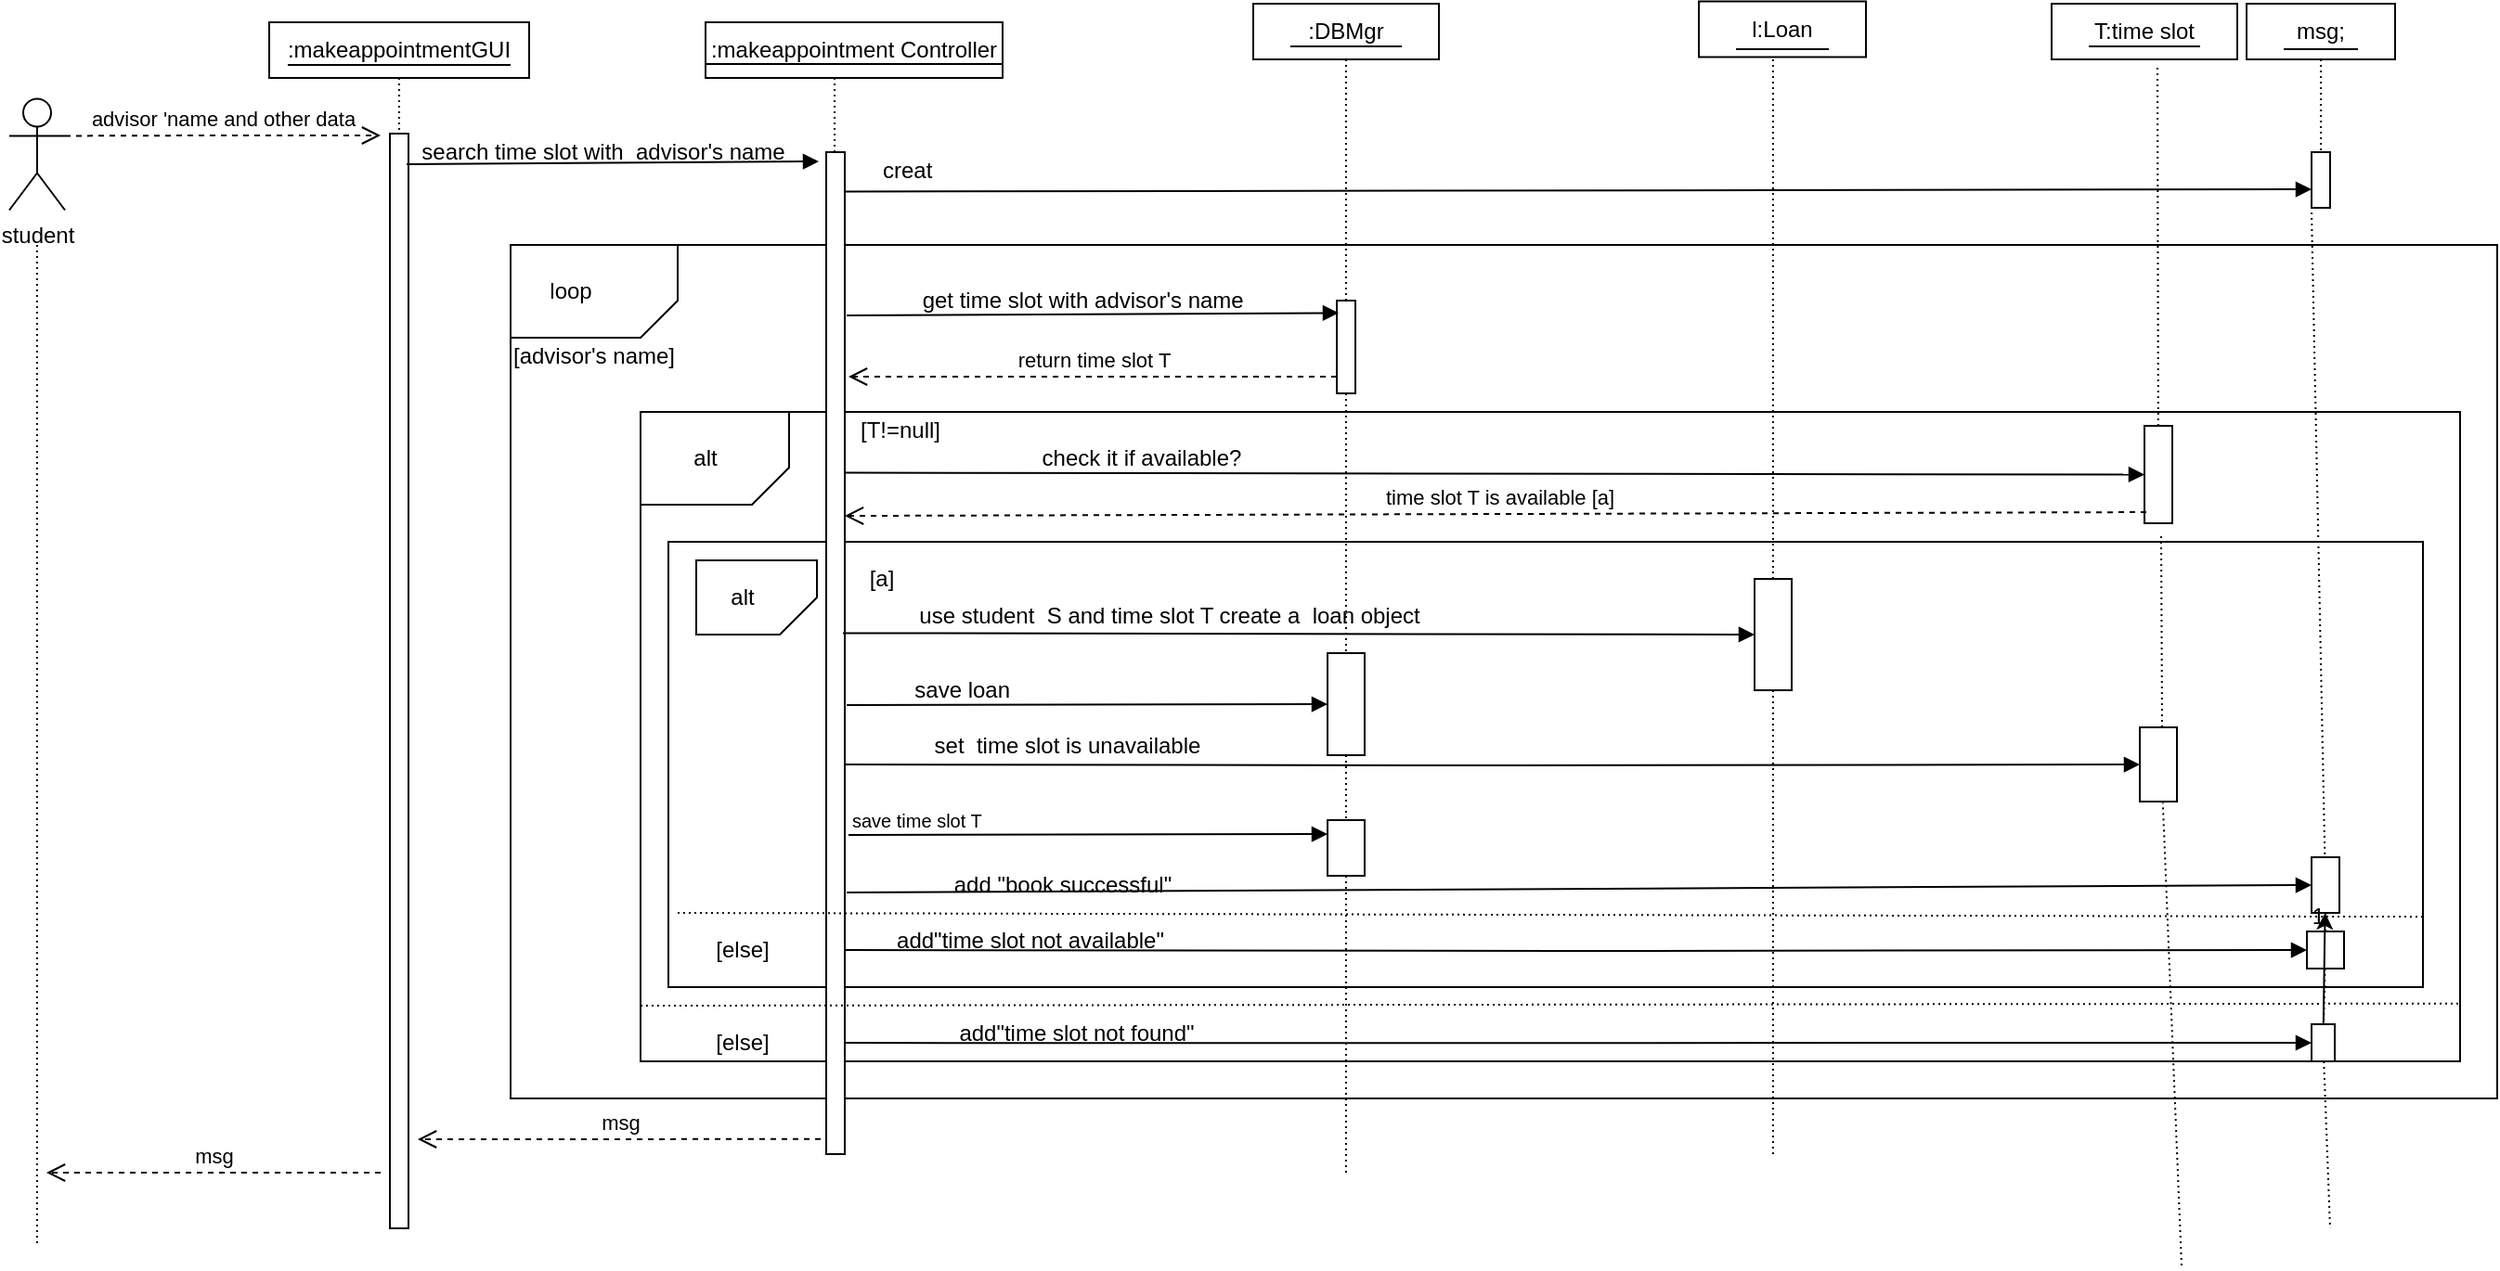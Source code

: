 <mxfile version="12.7.6" type="github">
  <diagram id="WHALTJetp1jljA18ekBK" name="第 1 页">
    <mxGraphModel dx="1426" dy="842" grid="1" gridSize="10" guides="1" tooltips="1" connect="1" arrows="1" fold="1" page="1" pageScale="1" pageWidth="850" pageHeight="1100" background="#ffffff" math="0" shadow="0">
      <root>
        <mxCell id="0" />
        <mxCell id="1" parent="0" />
        <mxCell id="HX2W6YqDFa2ISBYgyvUh-50" value="" style="rounded=0;whiteSpace=wrap;html=1;" parent="1" vertex="1">
          <mxGeometry x="320" y="350" width="1070" height="460" as="geometry" />
        </mxCell>
        <mxCell id="WOuQzC1wbdeDhDOzNf2w-1" value="student" style="shape=umlActor;verticalLabelPosition=bottom;labelBackgroundColor=#ffffff;verticalAlign=top;html=1;" parent="1" vertex="1">
          <mxGeometry x="50" y="271.25" width="30" height="60" as="geometry" />
        </mxCell>
        <mxCell id="HX2W6YqDFa2ISBYgyvUh-4" value=":makeappointment Controller" style="rounded=0;whiteSpace=wrap;html=1;" parent="1" vertex="1">
          <mxGeometry x="425" y="230" width="160" height="30" as="geometry" />
        </mxCell>
        <mxCell id="HX2W6YqDFa2ISBYgyvUh-6" value="l:Loan" style="rounded=0;whiteSpace=wrap;html=1;" parent="1" vertex="1">
          <mxGeometry x="960" y="218.75" width="90" height="30" as="geometry" />
        </mxCell>
        <mxCell id="HX2W6YqDFa2ISBYgyvUh-10" value="msg;" style="rounded=0;whiteSpace=wrap;html=1;" parent="1" vertex="1">
          <mxGeometry x="1255" y="220" width="80" height="30" as="geometry" />
        </mxCell>
        <mxCell id="HX2W6YqDFa2ISBYgyvUh-11" value="" style="rounded=0;whiteSpace=wrap;html=1;" parent="1" vertex="1">
          <mxGeometry x="190" y="230" width="140" height="30" as="geometry" />
        </mxCell>
        <mxCell id="HX2W6YqDFa2ISBYgyvUh-13" value="" style="endArrow=none;html=1;rounded=0;dashed=1;dashPattern=1 2;" parent="1" edge="1">
          <mxGeometry relative="1" as="geometry">
            <mxPoint x="65" y="350" as="sourcePoint" />
            <mxPoint x="65" y="890" as="targetPoint" />
          </mxGeometry>
        </mxCell>
        <mxCell id="HX2W6YqDFa2ISBYgyvUh-14" value="" style="resizable=0;html=1;align=right;verticalAlign=bottom;" parent="HX2W6YqDFa2ISBYgyvUh-13" connectable="0" vertex="1">
          <mxGeometry x="1" relative="1" as="geometry" />
        </mxCell>
        <mxCell id="HX2W6YqDFa2ISBYgyvUh-15" value=":makeappointmentGUI" style="text;html=1;strokeColor=none;fillColor=none;align=center;verticalAlign=middle;whiteSpace=wrap;rounded=0;" parent="1" vertex="1">
          <mxGeometry x="226.25" y="218.75" width="67.5" height="52.5" as="geometry" />
        </mxCell>
        <mxCell id="HX2W6YqDFa2ISBYgyvUh-17" value="" style="endArrow=none;html=1;" parent="1" edge="1">
          <mxGeometry width="50" height="50" relative="1" as="geometry">
            <mxPoint x="200" y="253" as="sourcePoint" />
            <mxPoint x="320" y="253" as="targetPoint" />
          </mxGeometry>
        </mxCell>
        <mxCell id="HX2W6YqDFa2ISBYgyvUh-18" value="" style="endArrow=none;html=1;entryX=1;entryY=0.75;entryDx=0;entryDy=0;exitX=0;exitY=0.75;exitDx=0;exitDy=0;" parent="1" source="HX2W6YqDFa2ISBYgyvUh-4" target="HX2W6YqDFa2ISBYgyvUh-4" edge="1">
          <mxGeometry width="50" height="50" relative="1" as="geometry">
            <mxPoint x="420" y="340" as="sourcePoint" />
            <mxPoint x="470" y="290" as="targetPoint" />
          </mxGeometry>
        </mxCell>
        <mxCell id="HX2W6YqDFa2ISBYgyvUh-19" value="" style="endArrow=none;html=1;" parent="1" source="HX2W6YqDFa2ISBYgyvUh-5" edge="1">
          <mxGeometry width="50" height="50" relative="1" as="geometry">
            <mxPoint x="750" y="244.5" as="sourcePoint" />
            <mxPoint x="810" y="244.5" as="targetPoint" />
            <Array as="points">
              <mxPoint x="780" y="245" />
            </Array>
          </mxGeometry>
        </mxCell>
        <mxCell id="HX2W6YqDFa2ISBYgyvUh-20" value="" style="endArrow=none;html=1;" parent="1" edge="1">
          <mxGeometry width="50" height="50" relative="1" as="geometry">
            <mxPoint x="980" y="244.5" as="sourcePoint" />
            <mxPoint x="1030" y="244.5" as="targetPoint" />
            <Array as="points">
              <mxPoint x="1020" y="244.5" />
            </Array>
          </mxGeometry>
        </mxCell>
        <mxCell id="HX2W6YqDFa2ISBYgyvUh-21" value="" style="endArrow=none;html=1;" parent="1" edge="1">
          <mxGeometry width="50" height="50" relative="1" as="geometry">
            <mxPoint x="1275" y="244.5" as="sourcePoint" />
            <mxPoint x="1315" y="244.5" as="targetPoint" />
          </mxGeometry>
        </mxCell>
        <mxCell id="HX2W6YqDFa2ISBYgyvUh-22" value="" style="endArrow=none;html=1;" parent="1" source="HX2W6YqDFa2ISBYgyvUh-9" edge="1">
          <mxGeometry width="50" height="50" relative="1" as="geometry">
            <mxPoint x="1170" y="244.5" as="sourcePoint" />
            <mxPoint x="1230" y="244.5" as="targetPoint" />
          </mxGeometry>
        </mxCell>
        <mxCell id="HX2W6YqDFa2ISBYgyvUh-23" value="advisor &#39;name and other data" style="html=1;verticalAlign=bottom;endArrow=open;dashed=1;endSize=8;exitX=1;exitY=0.333;exitDx=0;exitDy=0;exitPerimeter=0;" parent="1" source="WOuQzC1wbdeDhDOzNf2w-1" edge="1">
          <mxGeometry relative="1" as="geometry">
            <mxPoint x="160" y="330" as="sourcePoint" />
            <mxPoint x="250" y="291" as="targetPoint" />
            <Array as="points">
              <mxPoint x="160" y="291" />
            </Array>
          </mxGeometry>
        </mxCell>
        <mxCell id="HX2W6YqDFa2ISBYgyvUh-9" value="T:time slot" style="rounded=0;whiteSpace=wrap;html=1;" parent="1" vertex="1">
          <mxGeometry x="1150" y="220" width="100" height="30" as="geometry" />
        </mxCell>
        <mxCell id="HX2W6YqDFa2ISBYgyvUh-25" value="" style="endArrow=none;html=1;rounded=0;" parent="1" edge="1">
          <mxGeometry relative="1" as="geometry">
            <mxPoint x="1170" y="243" as="sourcePoint" />
            <mxPoint x="1230" y="243" as="targetPoint" />
          </mxGeometry>
        </mxCell>
        <mxCell id="HX2W6YqDFa2ISBYgyvUh-5" value=":DBMgr" style="rounded=0;whiteSpace=wrap;html=1;" parent="1" vertex="1">
          <mxGeometry x="720" y="220" width="100" height="30" as="geometry" />
        </mxCell>
        <mxCell id="HX2W6YqDFa2ISBYgyvUh-27" value="" style="endArrow=none;html=1;rounded=0;" parent="1" edge="1">
          <mxGeometry relative="1" as="geometry">
            <mxPoint x="740" y="243" as="sourcePoint" />
            <mxPoint x="800" y="243" as="targetPoint" />
          </mxGeometry>
        </mxCell>
        <mxCell id="HX2W6YqDFa2ISBYgyvUh-28" value="" style="endArrow=none;html=1;rounded=0;dashed=1;dashPattern=1 2;" parent="1" edge="1">
          <mxGeometry relative="1" as="geometry">
            <mxPoint x="260" y="260" as="sourcePoint" />
            <mxPoint x="260" y="350" as="targetPoint" />
          </mxGeometry>
        </mxCell>
        <mxCell id="HX2W6YqDFa2ISBYgyvUh-31" value="" style="rounded=0;whiteSpace=wrap;html=1;" parent="1" vertex="1">
          <mxGeometry x="255" y="290" width="10" height="590" as="geometry" />
        </mxCell>
        <mxCell id="HX2W6YqDFa2ISBYgyvUh-34" value="" style="endArrow=block;endFill=1;html=1;align=left;verticalAlign=top;exitX=0.9;exitY=0.028;exitDx=0;exitDy=0;exitPerimeter=0;" parent="1" source="HX2W6YqDFa2ISBYgyvUh-31" edge="1">
          <mxGeometry x="-1" relative="1" as="geometry">
            <mxPoint x="290" y="360" as="sourcePoint" />
            <mxPoint x="486" y="305" as="targetPoint" />
          </mxGeometry>
        </mxCell>
        <mxCell id="HX2W6YqDFa2ISBYgyvUh-36" value="" style="endArrow=none;html=1;rounded=0;dashed=1;dashPattern=1 2;" parent="1" edge="1">
          <mxGeometry relative="1" as="geometry">
            <mxPoint x="494.5" y="300" as="sourcePoint" />
            <mxPoint x="494.5" y="260" as="targetPoint" />
          </mxGeometry>
        </mxCell>
        <mxCell id="HX2W6YqDFa2ISBYgyvUh-40" value="search time slot with &amp;nbsp;advisor&#39;s name" style="text;html=1;strokeColor=none;fillColor=none;align=center;verticalAlign=middle;whiteSpace=wrap;rounded=0;" parent="1" vertex="1">
          <mxGeometry x="270" y="290" width="200" height="20" as="geometry" />
        </mxCell>
        <mxCell id="HX2W6YqDFa2ISBYgyvUh-41" value="" style="endArrow=block;endFill=1;html=1;align=left;verticalAlign=top;" parent="1" edge="1">
          <mxGeometry x="-1" relative="1" as="geometry">
            <mxPoint x="500" y="321.25" as="sourcePoint" />
            <mxPoint x="1290" y="320" as="targetPoint" />
          </mxGeometry>
        </mxCell>
        <mxCell id="HX2W6YqDFa2ISBYgyvUh-43" value="" style="endArrow=none;html=1;rounded=0;dashed=1;dashPattern=1 2;exitX=0.5;exitY=1;exitDx=0;exitDy=0;entryX=0.5;entryY=0;entryDx=0;entryDy=0;" parent="1" source="HX2W6YqDFa2ISBYgyvUh-10" target="HX2W6YqDFa2ISBYgyvUh-45" edge="1">
          <mxGeometry relative="1" as="geometry">
            <mxPoint x="1540" y="330" as="sourcePoint" />
            <mxPoint x="1380" y="290" as="targetPoint" />
          </mxGeometry>
        </mxCell>
        <mxCell id="HX2W6YqDFa2ISBYgyvUh-45" value="" style="rounded=0;whiteSpace=wrap;html=1;" parent="1" vertex="1">
          <mxGeometry x="1290" y="300" width="10" height="30" as="geometry" />
        </mxCell>
        <mxCell id="HX2W6YqDFa2ISBYgyvUh-46" style="edgeStyle=none;rounded=0;orthogonalLoop=1;jettySize=auto;html=1;entryX=0;entryY=0.4;entryDx=0;entryDy=0;entryPerimeter=0;" parent="1" source="HX2W6YqDFa2ISBYgyvUh-45" target="HX2W6YqDFa2ISBYgyvUh-45" edge="1">
          <mxGeometry relative="1" as="geometry" />
        </mxCell>
        <mxCell id="HX2W6YqDFa2ISBYgyvUh-47" value="creat&amp;nbsp;" style="text;html=1;align=center;verticalAlign=middle;resizable=0;points=[];autosize=1;" parent="1" vertex="1">
          <mxGeometry x="510" y="300" width="50" height="20" as="geometry" />
        </mxCell>
        <mxCell id="HX2W6YqDFa2ISBYgyvUh-49" value="" style="verticalLabelPosition=bottom;verticalAlign=top;html=1;shape=card;whiteSpace=wrap;size=20;arcSize=12;direction=west;" parent="1" vertex="1">
          <mxGeometry x="320" y="350" width="90" height="50" as="geometry" />
        </mxCell>
        <mxCell id="HX2W6YqDFa2ISBYgyvUh-51" value="loop" style="text;html=1;strokeColor=none;fillColor=none;align=center;verticalAlign=middle;whiteSpace=wrap;rounded=0;" parent="1" vertex="1">
          <mxGeometry x="330" y="360" width="45" height="30" as="geometry" />
        </mxCell>
        <mxCell id="HX2W6YqDFa2ISBYgyvUh-52" value="" style="endArrow=none;html=1;rounded=0;dashed=1;dashPattern=1 2;exitX=0.5;exitY=1;exitDx=0;exitDy=0;" parent="1" source="HX2W6YqDFa2ISBYgyvUh-5" edge="1">
          <mxGeometry relative="1" as="geometry">
            <mxPoint x="760" y="280" as="sourcePoint" />
            <mxPoint x="770" y="380" as="targetPoint" />
          </mxGeometry>
        </mxCell>
        <mxCell id="HX2W6YqDFa2ISBYgyvUh-54" value="" style="rounded=0;whiteSpace=wrap;html=1;" parent="1" vertex="1">
          <mxGeometry x="765" y="380" width="10" height="50" as="geometry" />
        </mxCell>
        <mxCell id="HX2W6YqDFa2ISBYgyvUh-55" value="" style="endArrow=block;endFill=1;html=1;align=left;verticalAlign=top;exitX=1.1;exitY=0.163;exitDx=0;exitDy=0;exitPerimeter=0;entryX=0.1;entryY=0.133;entryDx=0;entryDy=0;entryPerimeter=0;" parent="1" source="HX2W6YqDFa2ISBYgyvUh-38" target="HX2W6YqDFa2ISBYgyvUh-54" edge="1">
          <mxGeometry x="-1" relative="1" as="geometry">
            <mxPoint x="500" y="380" as="sourcePoint" />
            <mxPoint x="750" y="393" as="targetPoint" />
          </mxGeometry>
        </mxCell>
        <mxCell id="HX2W6YqDFa2ISBYgyvUh-58" value="get time slot with advisor&#39;s name&amp;nbsp;" style="text;html=1;strokeColor=none;fillColor=none;align=center;verticalAlign=middle;whiteSpace=wrap;rounded=0;" parent="1" vertex="1">
          <mxGeometry x="520" y="370" width="220" height="20" as="geometry" />
        </mxCell>
        <mxCell id="HX2W6YqDFa2ISBYgyvUh-60" value="return time slot T" style="html=1;verticalAlign=bottom;endArrow=open;dashed=1;endSize=8;" parent="1" edge="1">
          <mxGeometry relative="1" as="geometry">
            <mxPoint x="765" y="421" as="sourcePoint" />
            <mxPoint x="502" y="421" as="targetPoint" />
          </mxGeometry>
        </mxCell>
        <mxCell id="HX2W6YqDFa2ISBYgyvUh-62" value="[advisor&#39;s name]" style="text;html=1;strokeColor=none;fillColor=none;align=center;verticalAlign=middle;whiteSpace=wrap;rounded=0;" parent="1" vertex="1">
          <mxGeometry x="320" y="400" width="90" height="20" as="geometry" />
        </mxCell>
        <mxCell id="HX2W6YqDFa2ISBYgyvUh-63" value="" style="rounded=0;whiteSpace=wrap;html=1;" parent="1" vertex="1">
          <mxGeometry x="390" y="440" width="980" height="350" as="geometry" />
        </mxCell>
        <mxCell id="HX2W6YqDFa2ISBYgyvUh-64" value="" style="verticalLabelPosition=bottom;verticalAlign=top;html=1;shape=card;whiteSpace=wrap;size=20;arcSize=12;direction=west;" parent="1" vertex="1">
          <mxGeometry x="390" y="440" width="80" height="50" as="geometry" />
        </mxCell>
        <mxCell id="HX2W6YqDFa2ISBYgyvUh-65" value="alt" style="text;html=1;strokeColor=none;fillColor=none;align=center;verticalAlign=middle;whiteSpace=wrap;rounded=0;" parent="1" vertex="1">
          <mxGeometry x="405" y="455" width="40" height="20" as="geometry" />
        </mxCell>
        <mxCell id="HX2W6YqDFa2ISBYgyvUh-66" value="" style="endArrow=none;html=1;rounded=0;dashed=1;dashPattern=1 2;entryX=0.57;entryY=1.1;entryDx=0;entryDy=0;entryPerimeter=0;" parent="1" source="HX2W6YqDFa2ISBYgyvUh-68" target="HX2W6YqDFa2ISBYgyvUh-9" edge="1">
          <mxGeometry relative="1" as="geometry">
            <mxPoint x="1207" y="900" as="sourcePoint" />
            <mxPoint x="1290" y="280" as="targetPoint" />
          </mxGeometry>
        </mxCell>
        <mxCell id="HX2W6YqDFa2ISBYgyvUh-68" value="" style="rounded=0;whiteSpace=wrap;html=1;" parent="1" vertex="1">
          <mxGeometry x="1200" y="447.5" width="15" height="52.5" as="geometry" />
        </mxCell>
        <mxCell id="HX2W6YqDFa2ISBYgyvUh-70" value="[T!=null]" style="text;html=1;strokeColor=none;fillColor=none;align=center;verticalAlign=middle;whiteSpace=wrap;rounded=0;" parent="1" vertex="1">
          <mxGeometry x="510" y="440" width="40" height="20" as="geometry" />
        </mxCell>
        <mxCell id="HX2W6YqDFa2ISBYgyvUh-71" value="" style="endArrow=block;endFill=1;html=1;align=left;verticalAlign=top;entryX=0;entryY=0.5;entryDx=0;entryDy=0;exitX=0.8;exitY=0.32;exitDx=0;exitDy=0;exitPerimeter=0;" parent="1" source="HX2W6YqDFa2ISBYgyvUh-38" target="HX2W6YqDFa2ISBYgyvUh-68" edge="1">
          <mxGeometry x="-1" relative="1" as="geometry">
            <mxPoint x="500" y="470" as="sourcePoint" />
            <mxPoint x="660" y="470" as="targetPoint" />
          </mxGeometry>
        </mxCell>
        <mxCell id="HX2W6YqDFa2ISBYgyvUh-73" value="check it if available?" style="text;html=1;strokeColor=none;fillColor=none;align=center;verticalAlign=middle;whiteSpace=wrap;rounded=0;" parent="1" vertex="1">
          <mxGeometry x="580" y="455" width="160" height="20" as="geometry" />
        </mxCell>
        <mxCell id="HX2W6YqDFa2ISBYgyvUh-74" value="&amp;nbsp;time slot T is available [a]" style="html=1;verticalAlign=bottom;endArrow=open;dashed=1;endSize=8;entryX=1;entryY=0.363;entryDx=0;entryDy=0;entryPerimeter=0;exitX=0.067;exitY=0.886;exitDx=0;exitDy=0;exitPerimeter=0;" parent="1" source="HX2W6YqDFa2ISBYgyvUh-68" target="HX2W6YqDFa2ISBYgyvUh-38" edge="1">
          <mxGeometry relative="1" as="geometry">
            <mxPoint x="783" y="480" as="sourcePoint" />
            <mxPoint x="520" y="480" as="targetPoint" />
          </mxGeometry>
        </mxCell>
        <mxCell id="HX2W6YqDFa2ISBYgyvUh-75" value="" style="rounded=0;whiteSpace=wrap;html=1;" parent="1" vertex="1">
          <mxGeometry x="405" y="510" width="945" height="240" as="geometry" />
        </mxCell>
        <mxCell id="HX2W6YqDFa2ISBYgyvUh-38" value="" style="rounded=0;whiteSpace=wrap;html=1;" parent="1" vertex="1">
          <mxGeometry x="490" y="300" width="10" height="540" as="geometry" />
        </mxCell>
        <mxCell id="HX2W6YqDFa2ISBYgyvUh-69" value="" style="endArrow=none;html=1;rounded=0;dashed=1;dashPattern=1 2;exitX=0.6;exitY=0;exitDx=0;exitDy=0;exitPerimeter=0;" parent="1" source="HX2W6YqDFa2ISBYgyvUh-96" edge="1">
          <mxGeometry relative="1" as="geometry">
            <mxPoint x="1207" y="900" as="sourcePoint" />
            <mxPoint x="1209" y="505" as="targetPoint" />
          </mxGeometry>
        </mxCell>
        <mxCell id="HX2W6YqDFa2ISBYgyvUh-78" style="edgeStyle=none;rounded=0;orthogonalLoop=1;jettySize=auto;html=1;exitX=0;exitY=0;exitDx=10;exitDy=10;exitPerimeter=0;entryX=0.75;entryY=1;entryDx=0;entryDy=0;" parent="1" source="HX2W6YqDFa2ISBYgyvUh-76" target="HX2W6YqDFa2ISBYgyvUh-77" edge="1">
          <mxGeometry relative="1" as="geometry" />
        </mxCell>
        <mxCell id="HX2W6YqDFa2ISBYgyvUh-76" value="" style="verticalLabelPosition=bottom;verticalAlign=top;html=1;shape=card;whiteSpace=wrap;size=20;arcSize=12;direction=west;" parent="1" vertex="1">
          <mxGeometry x="420" y="520" width="65" height="40" as="geometry" />
        </mxCell>
        <mxCell id="HX2W6YqDFa2ISBYgyvUh-77" value="alt" style="text;html=1;strokeColor=none;fillColor=none;align=center;verticalAlign=middle;whiteSpace=wrap;rounded=0;" parent="1" vertex="1">
          <mxGeometry x="425" y="530" width="40" height="20" as="geometry" />
        </mxCell>
        <mxCell id="HX2W6YqDFa2ISBYgyvUh-79" value="" style="endArrow=none;html=1;rounded=0;dashed=1;dashPattern=1 2;" parent="1" source="HX2W6YqDFa2ISBYgyvUh-109" edge="1">
          <mxGeometry relative="1" as="geometry">
            <mxPoint x="770" y="430" as="sourcePoint" />
            <mxPoint x="770" y="850" as="targetPoint" />
          </mxGeometry>
        </mxCell>
        <mxCell id="HX2W6YqDFa2ISBYgyvUh-81" value="" style="endArrow=block;endFill=1;html=1;align=left;verticalAlign=top;exitX=0.9;exitY=0.48;exitDx=0;exitDy=0;exitPerimeter=0;entryX=0;entryY=0.5;entryDx=0;entryDy=0;" parent="1" source="HX2W6YqDFa2ISBYgyvUh-38" target="HX2W6YqDFa2ISBYgyvUh-85" edge="1">
          <mxGeometry x="-1" relative="1" as="geometry">
            <mxPoint x="840" y="559" as="sourcePoint" />
            <mxPoint x="980" y="559" as="targetPoint" />
          </mxGeometry>
        </mxCell>
        <mxCell id="HX2W6YqDFa2ISBYgyvUh-83" value="" style="endArrow=none;html=1;rounded=0;dashed=1;dashPattern=1 2;" parent="1" source="HX2W6YqDFa2ISBYgyvUh-85" edge="1">
          <mxGeometry relative="1" as="geometry">
            <mxPoint x="1000" y="250" as="sourcePoint" />
            <mxPoint x="1000" y="840" as="targetPoint" />
          </mxGeometry>
        </mxCell>
        <mxCell id="HX2W6YqDFa2ISBYgyvUh-85" value="" style="rounded=0;whiteSpace=wrap;html=1;" parent="1" vertex="1">
          <mxGeometry x="990" y="530" width="20" height="60" as="geometry" />
        </mxCell>
        <mxCell id="HX2W6YqDFa2ISBYgyvUh-86" value="" style="endArrow=none;html=1;rounded=0;dashed=1;dashPattern=1 2;" parent="1" target="HX2W6YqDFa2ISBYgyvUh-85" edge="1">
          <mxGeometry relative="1" as="geometry">
            <mxPoint x="1000" y="250" as="sourcePoint" />
            <mxPoint x="1000" y="840" as="targetPoint" />
          </mxGeometry>
        </mxCell>
        <mxCell id="HX2W6YqDFa2ISBYgyvUh-87" value="[a]" style="text;html=1;strokeColor=none;fillColor=none;align=center;verticalAlign=middle;whiteSpace=wrap;rounded=0;" parent="1" vertex="1">
          <mxGeometry x="500" y="520" width="40" height="20" as="geometry" />
        </mxCell>
        <mxCell id="HX2W6YqDFa2ISBYgyvUh-88" value="use student &amp;nbsp;S and time slot T create a &amp;nbsp;loan object" style="text;html=1;strokeColor=none;fillColor=none;align=center;verticalAlign=middle;whiteSpace=wrap;rounded=0;" parent="1" vertex="1">
          <mxGeometry x="520" y="540" width="310" height="20" as="geometry" />
        </mxCell>
        <mxCell id="HX2W6YqDFa2ISBYgyvUh-89" value="" style="endArrow=block;endFill=1;html=1;align=left;verticalAlign=top;entryX=0;entryY=0.5;entryDx=0;entryDy=0;" parent="1" target="HX2W6YqDFa2ISBYgyvUh-91" edge="1">
          <mxGeometry x="-0.693" y="-26" relative="1" as="geometry">
            <mxPoint x="501" y="598" as="sourcePoint" />
            <mxPoint x="660" y="579.5" as="targetPoint" />
            <mxPoint as="offset" />
          </mxGeometry>
        </mxCell>
        <mxCell id="HX2W6YqDFa2ISBYgyvUh-91" value="" style="rounded=0;whiteSpace=wrap;html=1;" parent="1" vertex="1">
          <mxGeometry x="760" y="570" width="20" height="55" as="geometry" />
        </mxCell>
        <mxCell id="HX2W6YqDFa2ISBYgyvUh-92" value="" style="endArrow=none;html=1;rounded=0;dashed=1;dashPattern=1 2;" parent="1" target="HX2W6YqDFa2ISBYgyvUh-91" edge="1">
          <mxGeometry relative="1" as="geometry">
            <mxPoint x="770" y="430" as="sourcePoint" />
            <mxPoint x="770" y="850" as="targetPoint" />
          </mxGeometry>
        </mxCell>
        <mxCell id="HX2W6YqDFa2ISBYgyvUh-93" value="save loan&amp;nbsp;" style="text;html=1;strokeColor=none;fillColor=none;align=center;verticalAlign=middle;whiteSpace=wrap;rounded=0;" parent="1" vertex="1">
          <mxGeometry x="510" y="580" width="110" height="20" as="geometry" />
        </mxCell>
        <mxCell id="HX2W6YqDFa2ISBYgyvUh-94" value="" style="endArrow=block;endFill=1;html=1;edgeStyle=orthogonalEdgeStyle;align=left;verticalAlign=top;entryX=0;entryY=0.5;entryDx=0;entryDy=0;" parent="1" target="HX2W6YqDFa2ISBYgyvUh-96" edge="1">
          <mxGeometry x="-1" relative="1" as="geometry">
            <mxPoint x="500" y="630" as="sourcePoint" />
            <mxPoint x="1150" y="630" as="targetPoint" />
          </mxGeometry>
        </mxCell>
        <mxCell id="HX2W6YqDFa2ISBYgyvUh-96" value="" style="rounded=0;whiteSpace=wrap;html=1;" parent="1" vertex="1">
          <mxGeometry x="1197.5" y="610" width="20" height="40" as="geometry" />
        </mxCell>
        <mxCell id="HX2W6YqDFa2ISBYgyvUh-98" value="" style="endArrow=none;html=1;rounded=0;dashed=1;dashPattern=1 2;entryX=0.62;entryY=1.017;entryDx=0;entryDy=0;entryPerimeter=0;" parent="1" target="HX2W6YqDFa2ISBYgyvUh-96" edge="1">
          <mxGeometry relative="1" as="geometry">
            <mxPoint x="1220" y="900" as="sourcePoint" />
            <mxPoint x="1209" y="505" as="targetPoint" />
          </mxGeometry>
        </mxCell>
        <mxCell id="HX2W6YqDFa2ISBYgyvUh-99" value="set &amp;nbsp;time slot is unavailable" style="text;html=1;strokeColor=none;fillColor=none;align=center;verticalAlign=middle;whiteSpace=wrap;rounded=0;" parent="1" vertex="1">
          <mxGeometry x="520" y="610" width="200" height="20" as="geometry" />
        </mxCell>
        <mxCell id="HX2W6YqDFa2ISBYgyvUh-100" value="" style="endArrow=none;html=1;rounded=0;dashed=1;dashPattern=1 2;" parent="1" source="HX2W6YqDFa2ISBYgyvUh-133" edge="1">
          <mxGeometry relative="1" as="geometry">
            <mxPoint x="1290" y="332.5" as="sourcePoint" />
            <mxPoint x="1300" y="880" as="targetPoint" />
          </mxGeometry>
        </mxCell>
        <mxCell id="HX2W6YqDFa2ISBYgyvUh-107" value="" style="endArrow=block;endFill=1;html=1;align=left;verticalAlign=top;entryX=0;entryY=0.25;entryDx=0;entryDy=0;" parent="1" target="HX2W6YqDFa2ISBYgyvUh-109" edge="1">
          <mxGeometry x="-1" relative="1" as="geometry">
            <mxPoint x="502" y="668" as="sourcePoint" />
            <mxPoint x="660" y="660" as="targetPoint" />
          </mxGeometry>
        </mxCell>
        <mxCell id="HX2W6YqDFa2ISBYgyvUh-108" value="save time slot T" style="resizable=0;html=1;align=left;verticalAlign=bottom;labelBackgroundColor=#ffffff;fontSize=10;" parent="HX2W6YqDFa2ISBYgyvUh-107" connectable="0" vertex="1">
          <mxGeometry x="-1" relative="1" as="geometry" />
        </mxCell>
        <mxCell id="HX2W6YqDFa2ISBYgyvUh-109" value="" style="rounded=0;whiteSpace=wrap;html=1;" parent="1" vertex="1">
          <mxGeometry x="760" y="660" width="20" height="30" as="geometry" />
        </mxCell>
        <mxCell id="HX2W6YqDFa2ISBYgyvUh-110" value="" style="endArrow=none;html=1;rounded=0;dashed=1;dashPattern=1 2;" parent="1" source="HX2W6YqDFa2ISBYgyvUh-91" target="HX2W6YqDFa2ISBYgyvUh-109" edge="1">
          <mxGeometry relative="1" as="geometry">
            <mxPoint x="770" y="625" as="sourcePoint" />
            <mxPoint x="770" y="850" as="targetPoint" />
          </mxGeometry>
        </mxCell>
        <mxCell id="HX2W6YqDFa2ISBYgyvUh-111" value="" style="endArrow=block;endFill=1;html=1;align=left;verticalAlign=top;entryX=0;entryY=0.5;entryDx=0;entryDy=0;exitX=1.1;exitY=0.739;exitDx=0;exitDy=0;exitPerimeter=0;" parent="1" source="HX2W6YqDFa2ISBYgyvUh-38" target="HX2W6YqDFa2ISBYgyvUh-113" edge="1">
          <mxGeometry x="-0.952" y="-21" relative="1" as="geometry">
            <mxPoint x="500" y="700" as="sourcePoint" />
            <mxPoint x="1280" y="700" as="targetPoint" />
            <mxPoint as="offset" />
          </mxGeometry>
        </mxCell>
        <mxCell id="HX2W6YqDFa2ISBYgyvUh-113" value="" style="rounded=0;whiteSpace=wrap;html=1;" parent="1" vertex="1">
          <mxGeometry x="1290" y="680" width="15" height="30" as="geometry" />
        </mxCell>
        <mxCell id="HX2W6YqDFa2ISBYgyvUh-116" value="" style="endArrow=none;html=1;rounded=0;dashed=1;dashPattern=1 2;" parent="1" target="HX2W6YqDFa2ISBYgyvUh-113" edge="1">
          <mxGeometry relative="1" as="geometry">
            <mxPoint x="1290" y="332.5" as="sourcePoint" />
            <mxPoint x="1300" y="880" as="targetPoint" />
          </mxGeometry>
        </mxCell>
        <mxCell id="HX2W6YqDFa2ISBYgyvUh-118" value="add &quot;book successful&quot;" style="text;html=1;strokeColor=none;fillColor=none;align=center;verticalAlign=middle;whiteSpace=wrap;rounded=0;" parent="1" vertex="1">
          <mxGeometry x="545" y="685" width="145" height="20" as="geometry" />
        </mxCell>
        <mxCell id="HX2W6YqDFa2ISBYgyvUh-119" value="" style="endArrow=none;html=1;rounded=0;dashed=1;dashPattern=1 2;entryX=1;entryY=0.842;entryDx=0;entryDy=0;entryPerimeter=0;" parent="1" target="HX2W6YqDFa2ISBYgyvUh-75" edge="1">
          <mxGeometry relative="1" as="geometry">
            <mxPoint x="410" y="710" as="sourcePoint" />
            <mxPoint x="570" y="710" as="targetPoint" />
          </mxGeometry>
        </mxCell>
        <mxCell id="HX2W6YqDFa2ISBYgyvUh-121" value="[else]" style="text;html=1;strokeColor=none;fillColor=none;align=center;verticalAlign=middle;whiteSpace=wrap;rounded=0;" parent="1" vertex="1">
          <mxGeometry x="425" y="720" width="40" height="20" as="geometry" />
        </mxCell>
        <mxCell id="HX2W6YqDFa2ISBYgyvUh-122" value="" style="rounded=0;whiteSpace=wrap;html=1;" parent="1" vertex="1">
          <mxGeometry x="1287.5" y="720" width="20" height="20" as="geometry" />
        </mxCell>
        <mxCell id="HX2W6YqDFa2ISBYgyvUh-123" value="" style="endArrow=none;html=1;rounded=0;dashed=1;dashPattern=1 2;" parent="1" source="HX2W6YqDFa2ISBYgyvUh-113" target="HX2W6YqDFa2ISBYgyvUh-122" edge="1">
          <mxGeometry relative="1" as="geometry">
            <mxPoint x="1297.703" y="710" as="sourcePoint" />
            <mxPoint x="1300" y="880" as="targetPoint" />
          </mxGeometry>
        </mxCell>
        <mxCell id="HX2W6YqDFa2ISBYgyvUh-124" value="1" style="resizable=0;html=1;align=right;verticalAlign=bottom;" parent="HX2W6YqDFa2ISBYgyvUh-123" connectable="0" vertex="1">
          <mxGeometry x="1" relative="1" as="geometry" />
        </mxCell>
        <mxCell id="HX2W6YqDFa2ISBYgyvUh-125" value="" style="endArrow=block;endFill=1;html=1;edgeStyle=orthogonalEdgeStyle;align=left;verticalAlign=top;entryX=0;entryY=0.5;entryDx=0;entryDy=0;" parent="1" target="HX2W6YqDFa2ISBYgyvUh-122" edge="1">
          <mxGeometry x="-1" relative="1" as="geometry">
            <mxPoint x="500" y="730" as="sourcePoint" />
            <mxPoint x="660" y="730" as="targetPoint" />
          </mxGeometry>
        </mxCell>
        <mxCell id="HX2W6YqDFa2ISBYgyvUh-127" value="add&quot;time slot not available&quot;" style="text;html=1;strokeColor=none;fillColor=none;align=center;verticalAlign=middle;whiteSpace=wrap;rounded=0;" parent="1" vertex="1">
          <mxGeometry x="520" y="710" width="160" height="30" as="geometry" />
        </mxCell>
        <mxCell id="HX2W6YqDFa2ISBYgyvUh-128" value="" style="endArrow=none;html=1;rounded=0;dashed=1;dashPattern=1 2;entryX=1;entryY=0.911;entryDx=0;entryDy=0;entryPerimeter=0;" parent="1" target="HX2W6YqDFa2ISBYgyvUh-63" edge="1">
          <mxGeometry relative="1" as="geometry">
            <mxPoint x="390" y="760" as="sourcePoint" />
            <mxPoint x="550" y="760" as="targetPoint" />
          </mxGeometry>
        </mxCell>
        <mxCell id="HX2W6YqDFa2ISBYgyvUh-130" value="[else]" style="text;html=1;strokeColor=none;fillColor=none;align=center;verticalAlign=middle;whiteSpace=wrap;rounded=0;" parent="1" vertex="1">
          <mxGeometry x="425" y="770" width="40" height="20" as="geometry" />
        </mxCell>
        <mxCell id="HX2W6YqDFa2ISBYgyvUh-131" value="" style="endArrow=block;endFill=1;html=1;edgeStyle=orthogonalEdgeStyle;align=left;verticalAlign=top;exitX=1;exitY=0.889;exitDx=0;exitDy=0;exitPerimeter=0;" parent="1" source="HX2W6YqDFa2ISBYgyvUh-38" edge="1">
          <mxGeometry x="-1" relative="1" as="geometry">
            <mxPoint x="510" y="770" as="sourcePoint" />
            <mxPoint x="1290" y="780" as="targetPoint" />
          </mxGeometry>
        </mxCell>
        <mxCell id="HX2W6YqDFa2ISBYgyvUh-143" value="" style="edgeStyle=none;rounded=0;orthogonalLoop=1;jettySize=auto;html=1;" parent="1" source="HX2W6YqDFa2ISBYgyvUh-133" target="HX2W6YqDFa2ISBYgyvUh-113" edge="1">
          <mxGeometry relative="1" as="geometry" />
        </mxCell>
        <mxCell id="HX2W6YqDFa2ISBYgyvUh-133" value="" style="rounded=0;whiteSpace=wrap;html=1;" parent="1" vertex="1">
          <mxGeometry x="1290" y="770" width="12.5" height="20" as="geometry" />
        </mxCell>
        <mxCell id="HX2W6YqDFa2ISBYgyvUh-135" value="" style="endArrow=none;html=1;rounded=0;dashed=1;dashPattern=1 2;" parent="1" source="HX2W6YqDFa2ISBYgyvUh-122" target="HX2W6YqDFa2ISBYgyvUh-133" edge="1">
          <mxGeometry relative="1" as="geometry">
            <mxPoint x="1297.667" y="740" as="sourcePoint" />
            <mxPoint x="1300" y="880" as="targetPoint" />
          </mxGeometry>
        </mxCell>
        <mxCell id="HX2W6YqDFa2ISBYgyvUh-140" value="add&quot;time slot not found&quot;" style="text;html=1;strokeColor=none;fillColor=none;align=center;verticalAlign=middle;whiteSpace=wrap;rounded=0;" parent="1" vertex="1">
          <mxGeometry x="550" y="760" width="150" height="30" as="geometry" />
        </mxCell>
        <mxCell id="HX2W6YqDFa2ISBYgyvUh-141" value="msg" style="html=1;verticalAlign=bottom;endArrow=open;dashed=1;endSize=8;exitX=-0.3;exitY=0.985;exitDx=0;exitDy=0;exitPerimeter=0;" parent="1" source="HX2W6YqDFa2ISBYgyvUh-38" edge="1">
          <mxGeometry relative="1" as="geometry">
            <mxPoint x="533" y="820" as="sourcePoint" />
            <mxPoint x="270" y="832" as="targetPoint" />
          </mxGeometry>
        </mxCell>
        <mxCell id="HX2W6YqDFa2ISBYgyvUh-142" value="msg" style="html=1;verticalAlign=bottom;endArrow=open;dashed=1;endSize=8;" parent="1" edge="1">
          <mxGeometry relative="1" as="geometry">
            <mxPoint x="250" y="850" as="sourcePoint" />
            <mxPoint x="70" y="850" as="targetPoint" />
          </mxGeometry>
        </mxCell>
      </root>
    </mxGraphModel>
  </diagram>
</mxfile>
